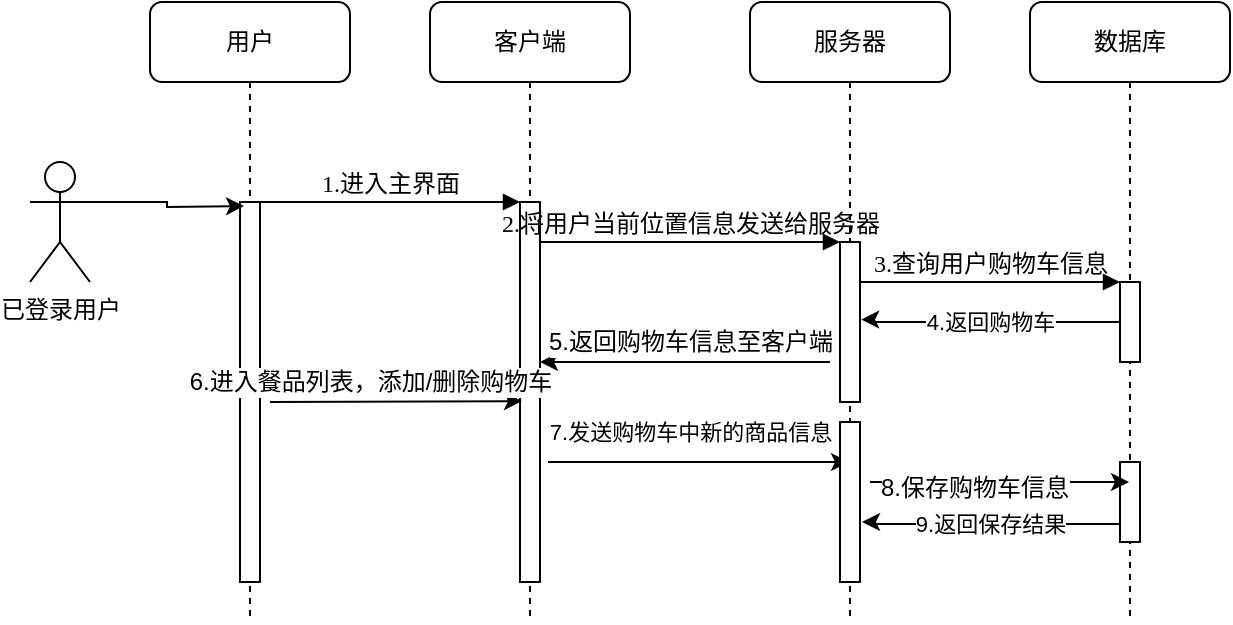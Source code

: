 <mxfile version="12.3.2" type="device" pages="1"><diagram id="2QfOBHicQmX2gMfrWMEO" name="Page-1"><mxGraphModel dx="1024" dy="518" grid="1" gridSize="10" guides="1" tooltips="1" connect="1" arrows="1" fold="1" page="1" pageScale="1" pageWidth="827" pageHeight="1169" math="0" shadow="0"><root><mxCell id="0"/><mxCell id="1" parent="0"/><mxCell id="V1xM-geHl-1jMSvwFque-1" value="客户端" style="shape=umlLifeline;perimeter=lifelinePerimeter;whiteSpace=wrap;html=1;container=1;collapsible=0;recursiveResize=0;outlineConnect=0;rounded=1;shadow=0;comic=0;labelBackgroundColor=none;strokeWidth=1;fontFamily=Verdana;fontSize=12;align=center;" vertex="1" parent="1"><mxGeometry x="320" y="80" width="100" height="310" as="geometry"/></mxCell><mxCell id="V1xM-geHl-1jMSvwFque-2" value="" style="html=1;points=[];perimeter=orthogonalPerimeter;rounded=0;shadow=0;comic=0;labelBackgroundColor=none;strokeWidth=1;fontFamily=Verdana;fontSize=12;align=center;" vertex="1" parent="V1xM-geHl-1jMSvwFque-1"><mxGeometry x="45" y="100" width="10" height="190" as="geometry"/></mxCell><mxCell id="V1xM-geHl-1jMSvwFque-3" value="服务器" style="shape=umlLifeline;perimeter=lifelinePerimeter;whiteSpace=wrap;html=1;container=1;collapsible=0;recursiveResize=0;outlineConnect=0;rounded=1;shadow=0;comic=0;labelBackgroundColor=none;strokeWidth=1;fontFamily=Verdana;fontSize=12;align=center;" vertex="1" parent="1"><mxGeometry x="480" y="80" width="100" height="310" as="geometry"/></mxCell><mxCell id="V1xM-geHl-1jMSvwFque-4" value="" style="html=1;points=[];perimeter=orthogonalPerimeter;rounded=0;shadow=0;comic=0;labelBackgroundColor=none;strokeWidth=1;fontFamily=Verdana;fontSize=12;align=center;" vertex="1" parent="V1xM-geHl-1jMSvwFque-3"><mxGeometry x="45" y="120" width="10" height="80" as="geometry"/></mxCell><mxCell id="V1xM-geHl-1jMSvwFque-7" value="数据库" style="shape=umlLifeline;perimeter=lifelinePerimeter;whiteSpace=wrap;html=1;container=1;collapsible=0;recursiveResize=0;outlineConnect=0;rounded=1;shadow=0;comic=0;labelBackgroundColor=none;strokeWidth=1;fontFamily=Verdana;fontSize=12;align=center;" vertex="1" parent="1"><mxGeometry x="620" y="80" width="100" height="310" as="geometry"/></mxCell><mxCell id="V1xM-geHl-1jMSvwFque-8" value="" style="html=1;points=[];perimeter=orthogonalPerimeter;rounded=0;shadow=0;comic=0;labelBackgroundColor=none;strokeWidth=1;fontFamily=Verdana;fontSize=12;align=center;" vertex="1" parent="V1xM-geHl-1jMSvwFque-7"><mxGeometry x="45" y="230" width="10" height="40" as="geometry"/></mxCell><mxCell id="V1xM-geHl-1jMSvwFque-9" value="用户" style="shape=umlLifeline;perimeter=lifelinePerimeter;whiteSpace=wrap;html=1;container=1;collapsible=0;recursiveResize=0;outlineConnect=0;rounded=1;shadow=0;comic=0;labelBackgroundColor=none;strokeWidth=1;fontFamily=Verdana;fontSize=12;align=center;" vertex="1" parent="1"><mxGeometry x="180" y="80" width="100" height="310" as="geometry"/></mxCell><mxCell id="V1xM-geHl-1jMSvwFque-10" value="" style="html=1;points=[];perimeter=orthogonalPerimeter;rounded=0;shadow=0;comic=0;labelBackgroundColor=none;strokeWidth=1;fontFamily=Verdana;fontSize=12;align=center;" vertex="1" parent="V1xM-geHl-1jMSvwFque-9"><mxGeometry x="45" y="100" width="10" height="190" as="geometry"/></mxCell><mxCell id="V1xM-geHl-1jMSvwFque-11" value="4.返回购物车" style="edgeStyle=orthogonalEdgeStyle;rounded=0;orthogonalLoop=1;jettySize=auto;html=1;entryX=1.06;entryY=0.485;entryDx=0;entryDy=0;entryPerimeter=0;" edge="1" parent="1" source="V1xM-geHl-1jMSvwFque-12" target="V1xM-geHl-1jMSvwFque-4"><mxGeometry relative="1" as="geometry"><Array as="points"><mxPoint x="540" y="240"/><mxPoint x="540" y="239"/></Array></mxGeometry></mxCell><mxCell id="V1xM-geHl-1jMSvwFque-12" value="" style="html=1;points=[];perimeter=orthogonalPerimeter;rounded=0;shadow=0;comic=0;labelBackgroundColor=none;strokeWidth=1;fontFamily=Verdana;fontSize=12;align=center;" vertex="1" parent="1"><mxGeometry x="665" y="220" width="10" height="40" as="geometry"/></mxCell><mxCell id="V1xM-geHl-1jMSvwFque-13" value="3.查询用户购物车信息" style="html=1;verticalAlign=bottom;endArrow=block;labelBackgroundColor=none;fontFamily=Verdana;fontSize=12;edgeStyle=elbowEdgeStyle;elbow=vertical;" edge="1" parent="1" source="V1xM-geHl-1jMSvwFque-4" target="V1xM-geHl-1jMSvwFque-12"><mxGeometry relative="1" as="geometry"><mxPoint x="590" y="220" as="sourcePoint"/><Array as="points"><mxPoint x="540" y="220"/></Array></mxGeometry></mxCell><mxCell id="V1xM-geHl-1jMSvwFque-14" value="1.进入主界面" style="html=1;verticalAlign=bottom;endArrow=block;entryX=0;entryY=0;labelBackgroundColor=none;fontFamily=Verdana;fontSize=12;edgeStyle=elbowEdgeStyle;elbow=vertical;" edge="1" parent="1" source="V1xM-geHl-1jMSvwFque-10" target="V1xM-geHl-1jMSvwFque-2"><mxGeometry relative="1" as="geometry"><mxPoint x="300" y="190" as="sourcePoint"/></mxGeometry></mxCell><mxCell id="V1xM-geHl-1jMSvwFque-15" value="2.将用户当前位置信息发送给服务器" style="html=1;verticalAlign=bottom;endArrow=block;entryX=0;entryY=0;labelBackgroundColor=none;fontFamily=Verdana;fontSize=12;edgeStyle=elbowEdgeStyle;elbow=vertical;" edge="1" parent="1" source="V1xM-geHl-1jMSvwFque-2" target="V1xM-geHl-1jMSvwFque-4"><mxGeometry relative="1" as="geometry"><mxPoint x="450" y="200" as="sourcePoint"/></mxGeometry></mxCell><mxCell id="V1xM-geHl-1jMSvwFque-16" style="edgeStyle=orthogonalEdgeStyle;rounded=0;orthogonalLoop=1;jettySize=auto;html=1;exitX=1;exitY=0.333;exitDx=0;exitDy=0;exitPerimeter=0;" edge="1" parent="1" source="V1xM-geHl-1jMSvwFque-17"><mxGeometry relative="1" as="geometry"><mxPoint x="227" y="182" as="targetPoint"/></mxGeometry></mxCell><mxCell id="V1xM-geHl-1jMSvwFque-17" value="已登录用户" style="shape=umlActor;verticalLabelPosition=bottom;labelBackgroundColor=#ffffff;verticalAlign=top;html=1;outlineConnect=0;" vertex="1" parent="1"><mxGeometry x="120" y="160" width="30" height="60" as="geometry"/></mxCell><mxCell id="V1xM-geHl-1jMSvwFque-29" value="" style="endArrow=classic;html=1;" edge="1" parent="1" target="V1xM-geHl-1jMSvwFque-2"><mxGeometry width="50" height="50" relative="1" as="geometry"><mxPoint x="520" y="260" as="sourcePoint"/><mxPoint x="470" y="250" as="targetPoint"/></mxGeometry></mxCell><mxCell id="V1xM-geHl-1jMSvwFque-30" value="5.返回购物车信息至客户端" style="text;html=1;align=center;verticalAlign=middle;resizable=0;points=[];;labelBackgroundColor=#ffffff;" vertex="1" connectable="0" parent="V1xM-geHl-1jMSvwFque-29"><mxGeometry x="0.426" y="-2" relative="1" as="geometry"><mxPoint x="33" y="-8" as="offset"/></mxGeometry></mxCell><mxCell id="V1xM-geHl-1jMSvwFque-31" value="" style="endArrow=classic;html=1;entryX=0.1;entryY=0.524;entryDx=0;entryDy=0;entryPerimeter=0;" edge="1" parent="1" target="V1xM-geHl-1jMSvwFque-2"><mxGeometry width="50" height="50" relative="1" as="geometry"><mxPoint x="240" y="280" as="sourcePoint"/><mxPoint x="290" y="270" as="targetPoint"/></mxGeometry></mxCell><mxCell id="V1xM-geHl-1jMSvwFque-32" value="6.进入餐品列表，添加/删除购物车" style="text;html=1;align=center;verticalAlign=middle;resizable=0;points=[];;labelBackgroundColor=#ffffff;" vertex="1" connectable="0" parent="V1xM-geHl-1jMSvwFque-31"><mxGeometry x="-0.165" y="1" relative="1" as="geometry"><mxPoint x="-3" y="-9" as="offset"/></mxGeometry></mxCell><mxCell id="V1xM-geHl-1jMSvwFque-33" value="7.发送购物车中新的商品信息" style="endArrow=classic;html=1;" edge="1" parent="1" target="V1xM-geHl-1jMSvwFque-3"><mxGeometry x="-0.057" y="15" width="50" height="50" relative="1" as="geometry"><mxPoint x="379" y="310" as="sourcePoint"/><mxPoint x="440" y="280" as="targetPoint"/><Array as="points"><mxPoint x="430" y="310"/></Array><mxPoint as="offset"/></mxGeometry></mxCell><mxCell id="V1xM-geHl-1jMSvwFque-34" value="" style="html=1;points=[];perimeter=orthogonalPerimeter;rounded=0;shadow=0;comic=0;labelBackgroundColor=none;strokeWidth=1;fontFamily=Verdana;fontSize=12;align=center;" vertex="1" parent="1"><mxGeometry x="525" y="290" width="10" height="80" as="geometry"/></mxCell><mxCell id="V1xM-geHl-1jMSvwFque-35" value="" style="endArrow=classic;html=1;" edge="1" parent="1" target="V1xM-geHl-1jMSvwFque-7"><mxGeometry width="50" height="50" relative="1" as="geometry"><mxPoint x="540" y="320" as="sourcePoint"/><mxPoint x="600" y="310" as="targetPoint"/></mxGeometry></mxCell><mxCell id="V1xM-geHl-1jMSvwFque-36" value="8.保存购物车信息" style="text;html=1;align=center;verticalAlign=middle;resizable=0;points=[];;labelBackgroundColor=#ffffff;" vertex="1" connectable="0" parent="V1xM-geHl-1jMSvwFque-35"><mxGeometry x="-0.203" y="-3" relative="1" as="geometry"><mxPoint as="offset"/></mxGeometry></mxCell><mxCell id="V1xM-geHl-1jMSvwFque-37" value="9.返回保存结果" style="edgeStyle=orthogonalEdgeStyle;rounded=0;orthogonalLoop=1;jettySize=auto;html=1;entryX=1.06;entryY=0.485;entryDx=0;entryDy=0;entryPerimeter=0;" edge="1" parent="1"><mxGeometry relative="1" as="geometry"><mxPoint x="665" y="341" as="sourcePoint"/><mxPoint x="536" y="340" as="targetPoint"/><Array as="points"><mxPoint x="540" y="341"/><mxPoint x="540" y="340"/></Array></mxGeometry></mxCell></root></mxGraphModel></diagram></mxfile>